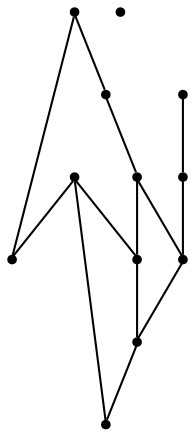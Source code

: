 graph {
  node [shape=point,comment="{\"directed\":false,\"doi\":\"10.1007/3-540-46648-7_31\",\"figure\":\"? (3)\"}"]

  v0 [pos="806.3507859494202,982.4180095790819"]
  v1 [pos="817.8522324185237,898.1535967693931"]
  v2 [pos="798.3497935331386,821.6405118427342"]
  v3 [pos="786.848347064035,1039.6777592928956"]
  v4 [pos="719.3399059912836,905.1547633274018"]
  v5 [pos="707.0883644960838,1090.1864386164812"]
  v6 [pos="706.8383275218655,957.6637668691098"]
  v7 [pos="705.8382273146685,798.3865281936442"]
  v8 [pos="624.8281075653018,823.1407709036164"]
  v9 [pos="610.8263549402501,988.1690132439895"]
  v10 [pos="621.32765351248,1040.6780167856973"]
  v11 [pos="606.3257847836726,890.1522363077429"]

  v1 -- v4 [id="-2",pos="817.8522324185237,898.1535967693931 801.100152559864,891.4024627900045 790.0987800391973,889.4020749827216 779.0974075185306,889.4020749827216 761.0951268922204,889.4020749827216 743.0929098521455,893.4028505972873 719.3399059912836,905.1547633274018"]
  v0 -- v3 [id="-4",pos="806.3507859494202,982.4180095790819 803.1003847673757,1005.4218970603913 800.1000046629906,1019.4243573547298 786.848347064035,1039.6777592928956"]
  v5 -- v6 [id="-7",pos="707.0883644960838,1090.1864386164812 712.089024497657,1063.4318716883865 713.089108808295,1043.428502328841 713.089108808295,1024.4251361054557 713.089108808295,1005.4218970603913 712.089024497657,986.4186580153269 706.8383275218655,957.6637668691098"]
  v7 -- v8 [id="-8",pos="705.8382273146685,798.3865281936442 693.0866595607085,794.3858797573994 689.08613155945,793.3857494429183 684.0855192475534,793.3857494429183 664.0830064137316,793.3857494429183 645.0806414767832,802.3871766298892 624.8281075653018,823.1407709036164"]
  v9 -- v10 [id="-12",pos="610.8263549402501,988.1690132439895 615.0769040191682,1009.422672674957 617.0771362266797,1021.4246179836919 621.32765351248,1040.6780167856973"]
  v0 -- v1 [id="-1",pos="806.3507859494202,982.4180095790819 816.1019894955539,957.4137342904896 820.1025174968124,938.4104952454251 820.1025174968124,919.4072562003606 820.1025174968124,916.4067380785967 820.1025174968124,912.4060896423518 817.8522324185237,898.1535967693931"]
  v5 -- v3 [id="-5",pos="707.0883644960838,1090.1864386164812 717.0896368095536,1089.4362772914596 717.0896368095536,1089.4362772914596 718.089784706427,1089.4362772914596 744.0929941627835,1089.4362772914596 769.096119308502,1075.433944175442 786.848347064035,1039.6777592928956"]
  v4 -- v6 [id="-6",pos="719.3399059912836,905.1547633274018 706.0882642888869,919.4072562003606 700.0875040801168,930.4090711946144 700.0875040801168,941.4110133671891 700.0875040801168,943.4114011744718 700.0875040801168,945.411661803434 706.8383275218655,957.6637668691098"]
  v4 -- v11 [id="-9",pos="719.3399059912836,905.1547633274018 698.0872718726051,884.4012962319956 679.0849069356568,876.399872181185 660.082478412473,876.399872181185 644.0804935799098,876.399872181185 629.0786566442199,881.4007781102317 606.3257847836726,890.1522363077429"]
  v5 -- v10 [id="-10",pos="707.0883644960838,1090.1864386164812 669.0836187256282,1084.435498540734 644.0804935799098,1071.4331685608763 621.32765351248,1040.6780167856973"]
  v8 -- v11 [id="-11",pos="624.8281075653018,823.1407709036164 609.0761438103981,843.3943000201027 605.0756158091395,859.3970209434034 605.0756158091395,876.399872181185 605.0756158091395,877.400002495666 605.0756158091395,878.4002599884678 606.3257847836726,890.1522363077429"]
  v11 -- v9 [id="-13",pos="606.3257847836726,890.1522363077429 602.0752357047545,911.40583214955 601.0751513941165,924.4080349510866 601.0751513941165,938.4104952454251 601.0751513941165,951.4126980469617 602.0752357047545,965.4151583413003 610.8263549402501,988.1690132439895"]
  v6 -- v9 [id="-48",pos="706.8383275218655,957.6637668691098 674.0842310375248,977.4171036500351 648.0810215811682,986.4186580153269 610.8263549402501,988.1690132439895"]
}